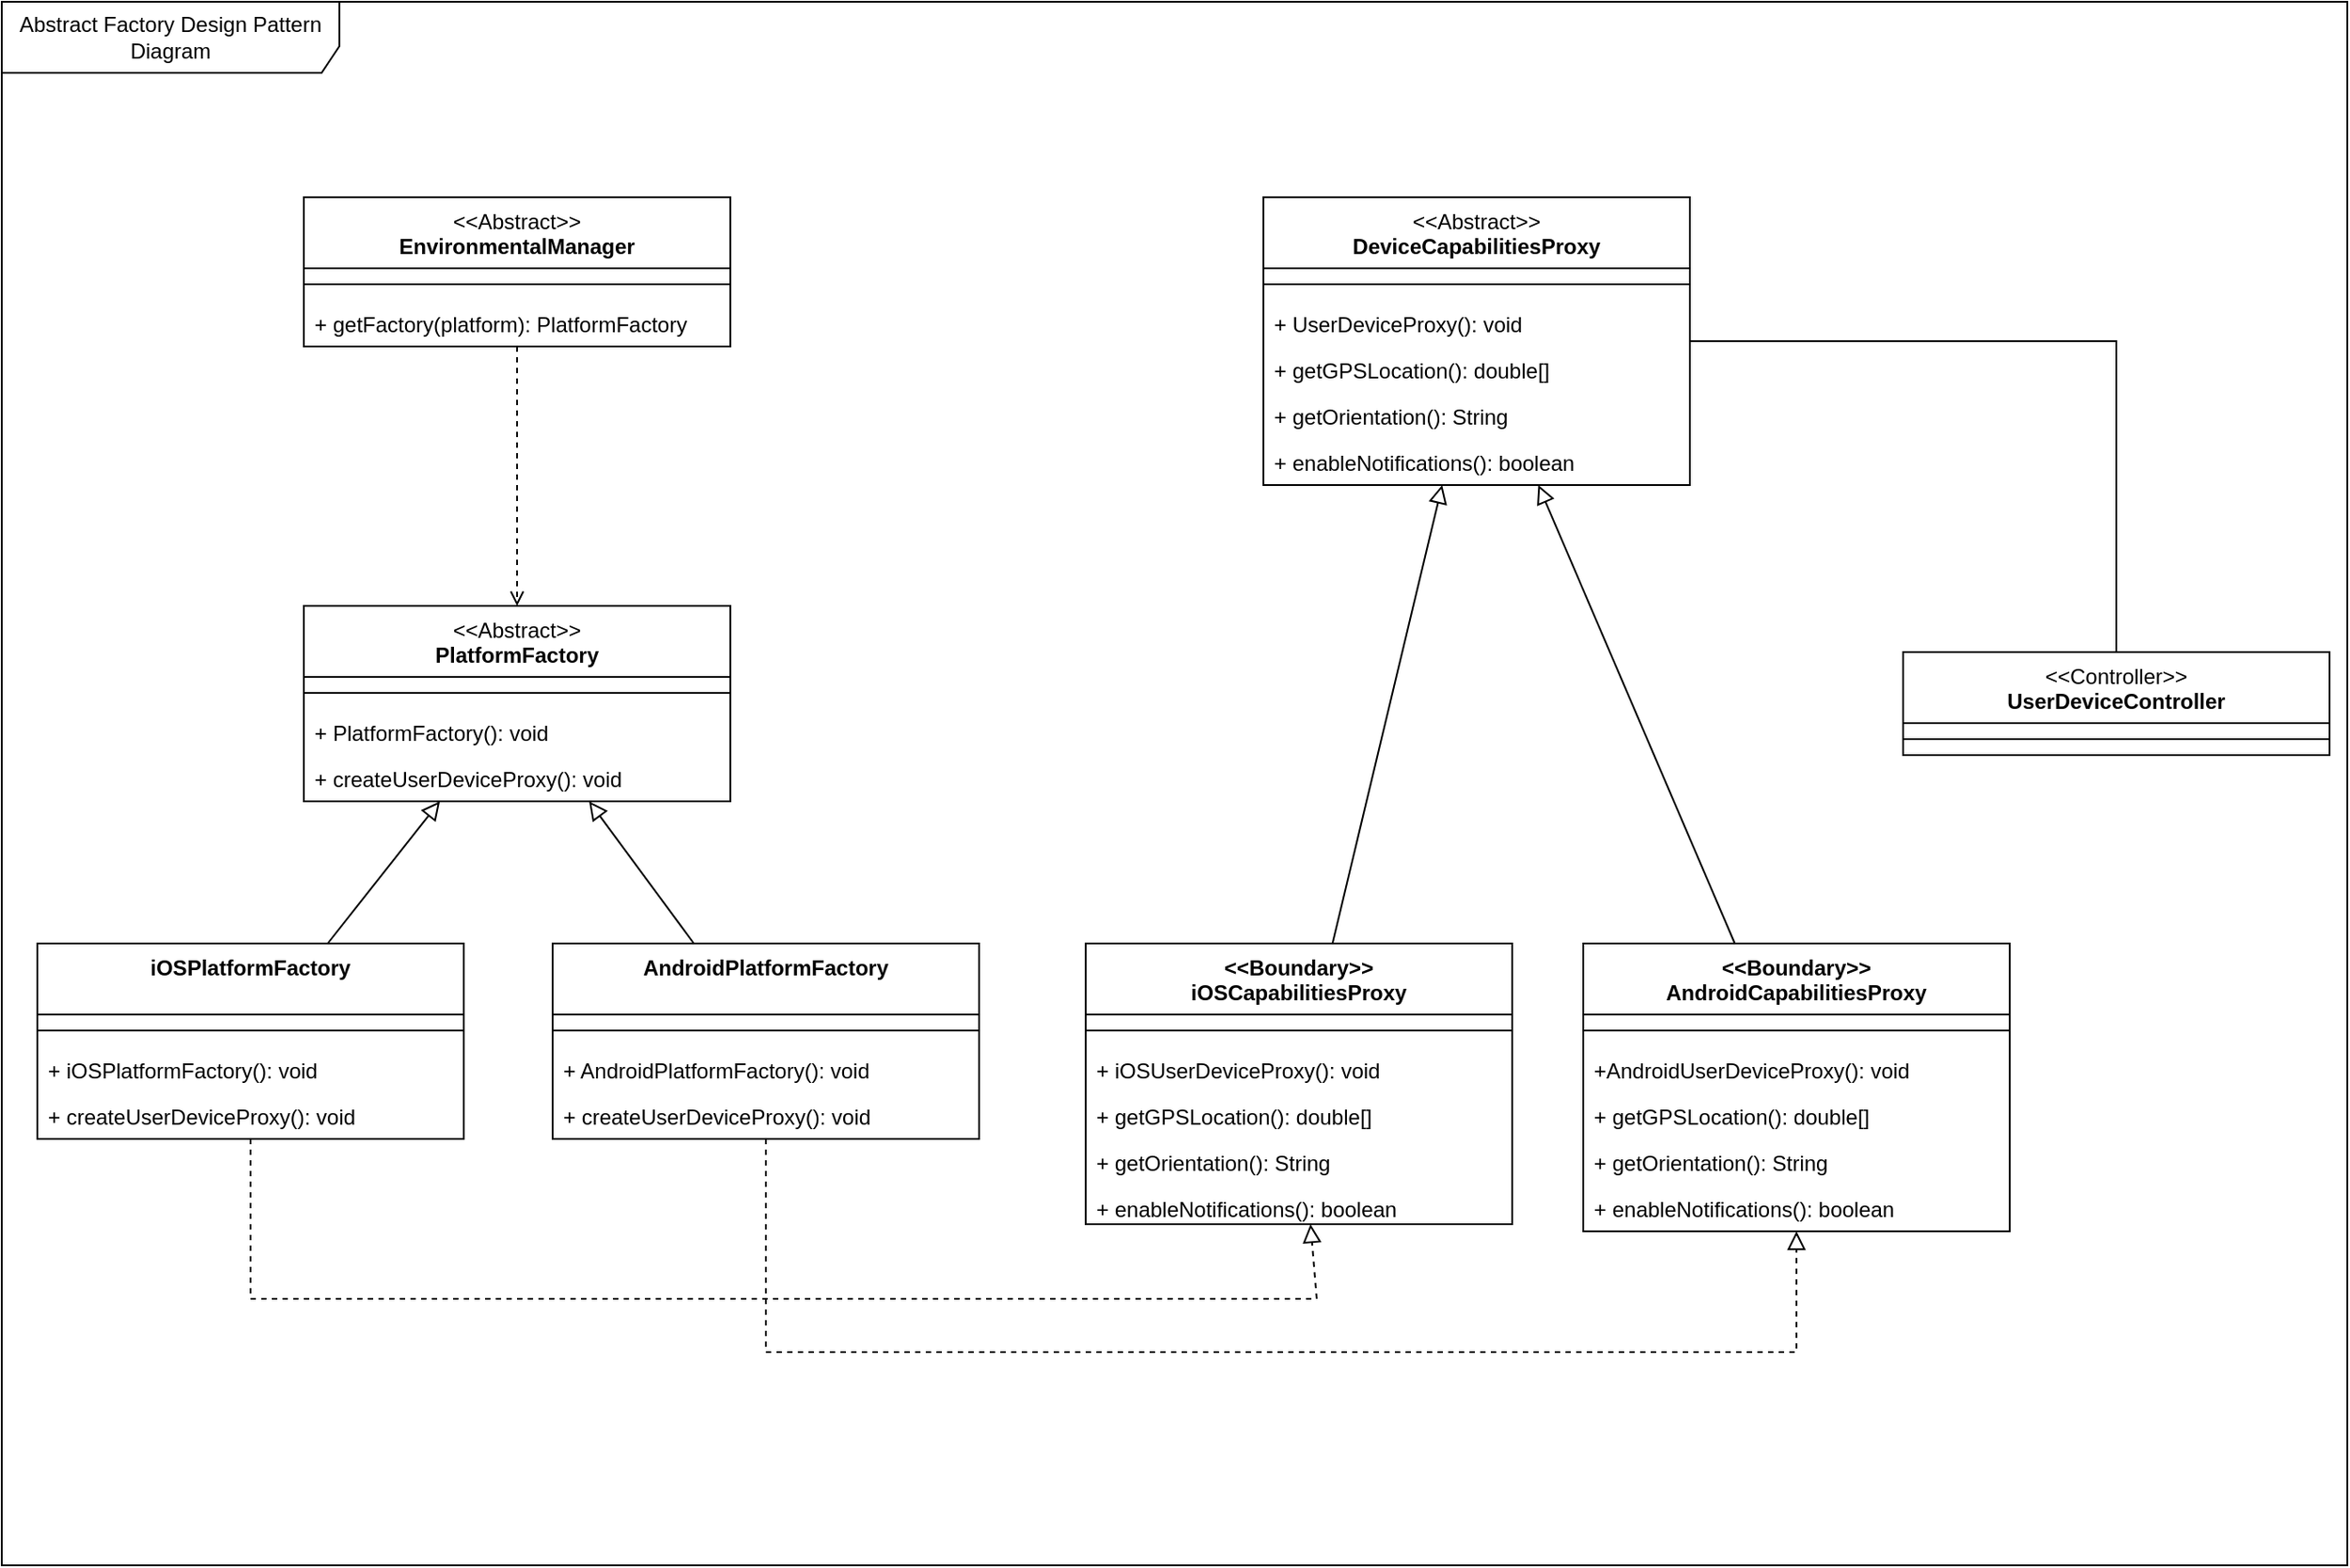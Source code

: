 <mxfile version="26.2.12">
  <diagram name="Page-1" id="kJih2EVv_8KnTAs_L_VF">
    <mxGraphModel dx="1740" dy="2045" grid="1" gridSize="10" guides="1" tooltips="1" connect="1" arrows="1" fold="1" page="1" pageScale="1" pageWidth="850" pageHeight="1100" math="0" shadow="0">
      <root>
        <mxCell id="0" />
        <mxCell id="1" parent="0" />
        <mxCell id="giSu3xgfnJtw4W87moCO-10" value="Abstract Factory Design Pattern Diagram" style="shape=umlFrame;whiteSpace=wrap;html=1;pointerEvents=0;width=190;height=40;" parent="1" vertex="1">
          <mxGeometry x="60" y="-260" width="1320" height="880" as="geometry" />
        </mxCell>
        <mxCell id="Gd0PmlU6-qrEIdLhfT8G-1" value="&lt;div&gt;&lt;span style=&quot;font-weight: normal;&quot;&gt;&amp;lt;&amp;lt;Abstract&amp;gt;&amp;gt;&lt;/span&gt;&lt;/div&gt;PlatformFactory" style="swimlane;fontStyle=1;align=center;verticalAlign=top;childLayout=stackLayout;horizontal=1;startSize=40;horizontalStack=0;resizeParent=1;resizeParentMax=0;resizeLast=0;collapsible=1;marginBottom=0;whiteSpace=wrap;html=1;" vertex="1" parent="1">
          <mxGeometry x="230" y="80" width="240" height="110" as="geometry" />
        </mxCell>
        <mxCell id="Gd0PmlU6-qrEIdLhfT8G-4" value="" style="line;strokeWidth=1;fillColor=none;align=left;verticalAlign=middle;spacingTop=-1;spacingLeft=3;spacingRight=3;rotatable=0;labelPosition=right;points=[];portConstraint=eastwest;strokeColor=inherit;" vertex="1" parent="Gd0PmlU6-qrEIdLhfT8G-1">
          <mxGeometry y="40" width="240" height="18" as="geometry" />
        </mxCell>
        <mxCell id="Gd0PmlU6-qrEIdLhfT8G-5" value="&lt;div style=&quot;text-align: center;&quot;&gt;&lt;span style=&quot;background-color: transparent; color: light-dark(rgb(0, 0, 0), rgb(255, 255, 255)); text-wrap-mode: nowrap;&quot;&gt;+ PlatformFactory(): void&lt;/span&gt;&lt;/div&gt;" style="text;strokeColor=none;fillColor=none;align=left;verticalAlign=top;spacingLeft=4;spacingRight=4;overflow=hidden;rotatable=0;points=[[0,0.5],[1,0.5]];portConstraint=eastwest;whiteSpace=wrap;html=1;" vertex="1" parent="Gd0PmlU6-qrEIdLhfT8G-1">
          <mxGeometry y="58" width="240" height="26" as="geometry" />
        </mxCell>
        <mxCell id="Gd0PmlU6-qrEIdLhfT8G-6" value="&lt;span style=&quot;text-align: center; text-wrap-mode: nowrap;&quot;&gt;+ createUserDeviceProxy(): void&lt;/span&gt;" style="text;strokeColor=none;fillColor=none;align=left;verticalAlign=top;spacingLeft=4;spacingRight=4;overflow=hidden;rotatable=0;points=[[0,0.5],[1,0.5]];portConstraint=eastwest;whiteSpace=wrap;html=1;" vertex="1" parent="Gd0PmlU6-qrEIdLhfT8G-1">
          <mxGeometry y="84" width="240" height="26" as="geometry" />
        </mxCell>
        <mxCell id="Gd0PmlU6-qrEIdLhfT8G-10" value="&lt;div&gt;&lt;span style=&quot;background-color: transparent; color: light-dark(rgb(0, 0, 0), rgb(255, 255, 255));&quot;&gt;AndroidPlatformFactory&lt;/span&gt;&lt;/div&gt;" style="swimlane;fontStyle=1;align=center;verticalAlign=top;childLayout=stackLayout;horizontal=1;startSize=40;horizontalStack=0;resizeParent=1;resizeParentMax=0;resizeLast=0;collapsible=1;marginBottom=0;whiteSpace=wrap;html=1;" vertex="1" parent="1">
          <mxGeometry x="370" y="270" width="240" height="110" as="geometry" />
        </mxCell>
        <mxCell id="Gd0PmlU6-qrEIdLhfT8G-13" value="" style="line;strokeWidth=1;fillColor=none;align=left;verticalAlign=middle;spacingTop=-1;spacingLeft=3;spacingRight=3;rotatable=0;labelPosition=right;points=[];portConstraint=eastwest;strokeColor=inherit;" vertex="1" parent="Gd0PmlU6-qrEIdLhfT8G-10">
          <mxGeometry y="40" width="240" height="18" as="geometry" />
        </mxCell>
        <mxCell id="Gd0PmlU6-qrEIdLhfT8G-14" value="&lt;div style=&quot;text-align: center;&quot;&gt;&lt;span style=&quot;background-color: transparent; color: light-dark(rgb(0, 0, 0), rgb(255, 255, 255)); text-wrap-mode: nowrap;&quot;&gt;+ AndroidPlatformFactory(): void&lt;/span&gt;&lt;/div&gt;" style="text;strokeColor=none;fillColor=none;align=left;verticalAlign=top;spacingLeft=4;spacingRight=4;overflow=hidden;rotatable=0;points=[[0,0.5],[1,0.5]];portConstraint=eastwest;whiteSpace=wrap;html=1;" vertex="1" parent="Gd0PmlU6-qrEIdLhfT8G-10">
          <mxGeometry y="58" width="240" height="26" as="geometry" />
        </mxCell>
        <mxCell id="Gd0PmlU6-qrEIdLhfT8G-15" value="&lt;div style=&quot;text-align: center;&quot;&gt;&lt;span style=&quot;background-color: transparent; color: light-dark(rgb(0, 0, 0), rgb(255, 255, 255)); text-wrap-mode: nowrap;&quot;&gt;+ createUserDeviceProxy(): void&lt;/span&gt;&lt;/div&gt;" style="text;strokeColor=none;fillColor=none;align=left;verticalAlign=top;spacingLeft=4;spacingRight=4;overflow=hidden;rotatable=0;points=[[0,0.5],[1,0.5]];portConstraint=eastwest;whiteSpace=wrap;html=1;" vertex="1" parent="Gd0PmlU6-qrEIdLhfT8G-10">
          <mxGeometry y="84" width="240" height="26" as="geometry" />
        </mxCell>
        <mxCell id="Gd0PmlU6-qrEIdLhfT8G-19" value="&lt;div&gt;&lt;span style=&quot;background-color: transparent; color: light-dark(rgb(0, 0, 0), rgb(255, 255, 255));&quot;&gt;iOSPlatformFactory&lt;/span&gt;&lt;/div&gt;" style="swimlane;fontStyle=1;align=center;verticalAlign=top;childLayout=stackLayout;horizontal=1;startSize=40;horizontalStack=0;resizeParent=1;resizeParentMax=0;resizeLast=0;collapsible=1;marginBottom=0;whiteSpace=wrap;html=1;" vertex="1" parent="1">
          <mxGeometry x="80" y="270" width="240" height="110" as="geometry" />
        </mxCell>
        <mxCell id="Gd0PmlU6-qrEIdLhfT8G-20" value="" style="line;strokeWidth=1;fillColor=none;align=left;verticalAlign=middle;spacingTop=-1;spacingLeft=3;spacingRight=3;rotatable=0;labelPosition=right;points=[];portConstraint=eastwest;strokeColor=inherit;" vertex="1" parent="Gd0PmlU6-qrEIdLhfT8G-19">
          <mxGeometry y="40" width="240" height="18" as="geometry" />
        </mxCell>
        <mxCell id="Gd0PmlU6-qrEIdLhfT8G-21" value="&lt;div style=&quot;text-align: center;&quot;&gt;&lt;span style=&quot;background-color: transparent; color: light-dark(rgb(0, 0, 0), rgb(255, 255, 255)); text-wrap-mode: nowrap;&quot;&gt;+ iOSPlatformFactory(): void&lt;/span&gt;&lt;/div&gt;" style="text;strokeColor=none;fillColor=none;align=left;verticalAlign=top;spacingLeft=4;spacingRight=4;overflow=hidden;rotatable=0;points=[[0,0.5],[1,0.5]];portConstraint=eastwest;whiteSpace=wrap;html=1;" vertex="1" parent="Gd0PmlU6-qrEIdLhfT8G-19">
          <mxGeometry y="58" width="240" height="26" as="geometry" />
        </mxCell>
        <mxCell id="Gd0PmlU6-qrEIdLhfT8G-22" value="&lt;div style=&quot;text-align: center;&quot;&gt;&lt;span style=&quot;background-color: transparent; color: light-dark(rgb(0, 0, 0), rgb(255, 255, 255)); text-wrap-mode: nowrap;&quot;&gt;+ createUserDeviceProxy(): void&lt;/span&gt;&lt;/div&gt;" style="text;strokeColor=none;fillColor=none;align=left;verticalAlign=top;spacingLeft=4;spacingRight=4;overflow=hidden;rotatable=0;points=[[0,0.5],[1,0.5]];portConstraint=eastwest;whiteSpace=wrap;html=1;" vertex="1" parent="Gd0PmlU6-qrEIdLhfT8G-19">
          <mxGeometry y="84" width="240" height="26" as="geometry" />
        </mxCell>
        <mxCell id="Gd0PmlU6-qrEIdLhfT8G-23" value="&lt;div&gt;&lt;span style=&quot;font-weight: normal;&quot;&gt;&amp;lt;&amp;lt;Abstract&amp;gt;&amp;gt;&lt;/span&gt;&lt;/div&gt;DeviceCapabilitiesProxy" style="swimlane;fontStyle=1;align=center;verticalAlign=top;childLayout=stackLayout;horizontal=1;startSize=40;horizontalStack=0;resizeParent=1;resizeParentMax=0;resizeLast=0;collapsible=1;marginBottom=0;whiteSpace=wrap;html=1;" vertex="1" parent="1">
          <mxGeometry x="770" y="-150" width="240" height="162" as="geometry" />
        </mxCell>
        <mxCell id="Gd0PmlU6-qrEIdLhfT8G-24" value="" style="line;strokeWidth=1;fillColor=none;align=left;verticalAlign=middle;spacingTop=-1;spacingLeft=3;spacingRight=3;rotatable=0;labelPosition=right;points=[];portConstraint=eastwest;strokeColor=inherit;" vertex="1" parent="Gd0PmlU6-qrEIdLhfT8G-23">
          <mxGeometry y="40" width="240" height="18" as="geometry" />
        </mxCell>
        <mxCell id="Gd0PmlU6-qrEIdLhfT8G-40" value="&lt;div style=&quot;text-align: center;&quot;&gt;&lt;span style=&quot;background-color: transparent; color: light-dark(rgb(0, 0, 0), rgb(255, 255, 255)); text-wrap-mode: nowrap;&quot;&gt;+ UserDeviceProxy(): void&lt;/span&gt;&lt;/div&gt;" style="text;strokeColor=none;fillColor=none;align=left;verticalAlign=top;spacingLeft=4;spacingRight=4;overflow=hidden;rotatable=0;points=[[0,0.5],[1,0.5]];portConstraint=eastwest;whiteSpace=wrap;html=1;" vertex="1" parent="Gd0PmlU6-qrEIdLhfT8G-23">
          <mxGeometry y="58" width="240" height="26" as="geometry" />
        </mxCell>
        <mxCell id="Gd0PmlU6-qrEIdLhfT8G-41" value="&lt;div style=&quot;text-align: center;&quot;&gt;&lt;span style=&quot;color: light-dark(rgb(0, 0, 0), rgb(255, 255, 255)); text-wrap-mode: nowrap; background-color: transparent;&quot;&gt;+&amp;nbsp;&lt;/span&gt;&lt;span style=&quot;text-wrap-mode: nowrap;&quot;&gt;getGPSLocation&lt;/span&gt;&lt;span style=&quot;color: light-dark(rgb(0, 0, 0), rgb(255, 255, 255)); text-wrap-mode: nowrap; background-color: transparent;&quot;&gt;(): double[]&lt;/span&gt;&lt;/div&gt;" style="text;strokeColor=none;fillColor=none;align=left;verticalAlign=top;spacingLeft=4;spacingRight=4;overflow=hidden;rotatable=0;points=[[0,0.5],[1,0.5]];portConstraint=eastwest;whiteSpace=wrap;html=1;" vertex="1" parent="Gd0PmlU6-qrEIdLhfT8G-23">
          <mxGeometry y="84" width="240" height="26" as="geometry" />
        </mxCell>
        <mxCell id="Gd0PmlU6-qrEIdLhfT8G-62" value="&lt;div style=&quot;text-align: center;&quot;&gt;&lt;span style=&quot;text-wrap-mode: nowrap;&quot;&gt;+ getOrientation(): String&lt;/span&gt;&lt;/div&gt;" style="text;strokeColor=none;fillColor=none;align=left;verticalAlign=top;spacingLeft=4;spacingRight=4;overflow=hidden;rotatable=0;points=[[0,0.5],[1,0.5]];portConstraint=eastwest;whiteSpace=wrap;html=1;" vertex="1" parent="Gd0PmlU6-qrEIdLhfT8G-23">
          <mxGeometry y="110" width="240" height="26" as="geometry" />
        </mxCell>
        <mxCell id="Gd0PmlU6-qrEIdLhfT8G-66" value="&lt;div style=&quot;text-align: center;&quot;&gt;&lt;span style=&quot;text-wrap-mode: nowrap;&quot;&gt;+ enableNotifications(): boolean&lt;/span&gt;&lt;/div&gt;" style="text;strokeColor=none;fillColor=none;align=left;verticalAlign=top;spacingLeft=4;spacingRight=4;overflow=hidden;rotatable=0;points=[[0,0.5],[1,0.5]];portConstraint=eastwest;whiteSpace=wrap;html=1;" vertex="1" parent="Gd0PmlU6-qrEIdLhfT8G-23">
          <mxGeometry y="136" width="240" height="26" as="geometry" />
        </mxCell>
        <mxCell id="Gd0PmlU6-qrEIdLhfT8G-31" value="&lt;div&gt;&lt;div&gt;&amp;lt;&amp;lt;Boundary&amp;gt;&amp;gt;&lt;/div&gt;&lt;/div&gt;&lt;div&gt;AndroidCapabilitiesProxy&lt;div&gt;&lt;br&gt;&lt;/div&gt;&lt;/div&gt;" style="swimlane;fontStyle=1;align=center;verticalAlign=top;childLayout=stackLayout;horizontal=1;startSize=40;horizontalStack=0;resizeParent=1;resizeParentMax=0;resizeLast=0;collapsible=1;marginBottom=0;whiteSpace=wrap;html=1;" vertex="1" parent="1">
          <mxGeometry x="950" y="270" width="240" height="162" as="geometry" />
        </mxCell>
        <mxCell id="Gd0PmlU6-qrEIdLhfT8G-32" value="" style="line;strokeWidth=1;fillColor=none;align=left;verticalAlign=middle;spacingTop=-1;spacingLeft=3;spacingRight=3;rotatable=0;labelPosition=right;points=[];portConstraint=eastwest;strokeColor=inherit;" vertex="1" parent="Gd0PmlU6-qrEIdLhfT8G-31">
          <mxGeometry y="40" width="240" height="18" as="geometry" />
        </mxCell>
        <mxCell id="Gd0PmlU6-qrEIdLhfT8G-33" value="&lt;div style=&quot;text-align: center;&quot;&gt;&lt;span style=&quot;background-color: transparent; color: light-dark(rgb(0, 0, 0), rgb(255, 255, 255)); text-wrap-mode: nowrap;&quot;&gt;+AndroidUserDeviceProxy(): void&lt;/span&gt;&lt;/div&gt;" style="text;strokeColor=none;fillColor=none;align=left;verticalAlign=top;spacingLeft=4;spacingRight=4;overflow=hidden;rotatable=0;points=[[0,0.5],[1,0.5]];portConstraint=eastwest;whiteSpace=wrap;html=1;" vertex="1" parent="Gd0PmlU6-qrEIdLhfT8G-31">
          <mxGeometry y="58" width="240" height="26" as="geometry" />
        </mxCell>
        <mxCell id="Gd0PmlU6-qrEIdLhfT8G-34" value="&lt;div style=&quot;text-align: center;&quot;&gt;&lt;span style=&quot;background-color: transparent; color: light-dark(rgb(0, 0, 0), rgb(255, 255, 255)); text-wrap-mode: nowrap;&quot;&gt;+&amp;nbsp;&lt;/span&gt;&lt;span style=&quot;text-wrap-mode: nowrap;&quot;&gt;getGPSLocation&lt;/span&gt;&lt;span style=&quot;background-color: transparent; color: light-dark(rgb(0, 0, 0), rgb(255, 255, 255)); text-wrap-mode: nowrap;&quot;&gt;(): double[]&lt;/span&gt;&lt;/div&gt;" style="text;strokeColor=none;fillColor=none;align=left;verticalAlign=top;spacingLeft=4;spacingRight=4;overflow=hidden;rotatable=0;points=[[0,0.5],[1,0.5]];portConstraint=eastwest;whiteSpace=wrap;html=1;" vertex="1" parent="Gd0PmlU6-qrEIdLhfT8G-31">
          <mxGeometry y="84" width="240" height="26" as="geometry" />
        </mxCell>
        <mxCell id="Gd0PmlU6-qrEIdLhfT8G-61" value="&lt;div style=&quot;text-align: center;&quot;&gt;&lt;span style=&quot;text-wrap-mode: nowrap;&quot;&gt;+ getOrientation(): String&lt;/span&gt;&lt;/div&gt;" style="text;strokeColor=none;fillColor=none;align=left;verticalAlign=top;spacingLeft=4;spacingRight=4;overflow=hidden;rotatable=0;points=[[0,0.5],[1,0.5]];portConstraint=eastwest;whiteSpace=wrap;html=1;" vertex="1" parent="Gd0PmlU6-qrEIdLhfT8G-31">
          <mxGeometry y="110" width="240" height="26" as="geometry" />
        </mxCell>
        <mxCell id="Gd0PmlU6-qrEIdLhfT8G-65" value="&lt;div style=&quot;text-align: center;&quot;&gt;&lt;span style=&quot;text-wrap-mode: nowrap;&quot;&gt;+ enableNotifications(): boolean&lt;/span&gt;&lt;/div&gt;" style="text;strokeColor=none;fillColor=none;align=left;verticalAlign=top;spacingLeft=4;spacingRight=4;overflow=hidden;rotatable=0;points=[[0,0.5],[1,0.5]];portConstraint=eastwest;whiteSpace=wrap;html=1;" vertex="1" parent="Gd0PmlU6-qrEIdLhfT8G-31">
          <mxGeometry y="136" width="240" height="26" as="geometry" />
        </mxCell>
        <mxCell id="Gd0PmlU6-qrEIdLhfT8G-36" value="&lt;div&gt;&lt;div&gt;&amp;lt;&amp;lt;Boundary&amp;gt;&amp;gt;&lt;/div&gt;&lt;/div&gt;iOSCapabilitiesProxy&lt;div&gt;&lt;br&gt;&lt;/div&gt;" style="swimlane;fontStyle=1;align=center;verticalAlign=top;childLayout=stackLayout;horizontal=1;startSize=40;horizontalStack=0;resizeParent=1;resizeParentMax=0;resizeLast=0;collapsible=1;marginBottom=0;whiteSpace=wrap;html=1;" vertex="1" parent="1">
          <mxGeometry x="670" y="270" width="240" height="158" as="geometry" />
        </mxCell>
        <mxCell id="Gd0PmlU6-qrEIdLhfT8G-37" value="" style="line;strokeWidth=1;fillColor=none;align=left;verticalAlign=middle;spacingTop=-1;spacingLeft=3;spacingRight=3;rotatable=0;labelPosition=right;points=[];portConstraint=eastwest;strokeColor=inherit;" vertex="1" parent="Gd0PmlU6-qrEIdLhfT8G-36">
          <mxGeometry y="40" width="240" height="18" as="geometry" />
        </mxCell>
        <mxCell id="Gd0PmlU6-qrEIdLhfT8G-38" value="&lt;div style=&quot;text-align: center;&quot;&gt;&lt;span style=&quot;background-color: transparent; color: light-dark(rgb(0, 0, 0), rgb(255, 255, 255)); text-wrap-mode: nowrap;&quot;&gt;+ iOSUserDeviceProxy(): void&lt;/span&gt;&lt;/div&gt;" style="text;strokeColor=none;fillColor=none;align=left;verticalAlign=top;spacingLeft=4;spacingRight=4;overflow=hidden;rotatable=0;points=[[0,0.5],[1,0.5]];portConstraint=eastwest;whiteSpace=wrap;html=1;" vertex="1" parent="Gd0PmlU6-qrEIdLhfT8G-36">
          <mxGeometry y="58" width="240" height="26" as="geometry" />
        </mxCell>
        <mxCell id="Gd0PmlU6-qrEIdLhfT8G-39" value="&lt;div style=&quot;text-align: center;&quot;&gt;&lt;span style=&quot;color: light-dark(rgb(0, 0, 0), rgb(255, 255, 255)); text-wrap-mode: nowrap; background-color: transparent;&quot;&gt;+&amp;nbsp;&lt;/span&gt;&lt;span style=&quot;text-wrap-mode: nowrap;&quot;&gt;getGPSLocation&lt;/span&gt;&lt;span style=&quot;color: light-dark(rgb(0, 0, 0), rgb(255, 255, 255)); text-wrap-mode: nowrap; background-color: transparent;&quot;&gt;(): double[]&lt;/span&gt;&lt;/div&gt;" style="text;strokeColor=none;fillColor=none;align=left;verticalAlign=top;spacingLeft=4;spacingRight=4;overflow=hidden;rotatable=0;points=[[0,0.5],[1,0.5]];portConstraint=eastwest;whiteSpace=wrap;html=1;" vertex="1" parent="Gd0PmlU6-qrEIdLhfT8G-36">
          <mxGeometry y="84" width="240" height="26" as="geometry" />
        </mxCell>
        <mxCell id="Gd0PmlU6-qrEIdLhfT8G-60" value="&lt;div style=&quot;text-align: center;&quot;&gt;&lt;span style=&quot;text-wrap-mode: nowrap;&quot;&gt;+ getOrientation(): String&lt;/span&gt;&lt;/div&gt;" style="text;strokeColor=none;fillColor=none;align=left;verticalAlign=top;spacingLeft=4;spacingRight=4;overflow=hidden;rotatable=0;points=[[0,0.5],[1,0.5]];portConstraint=eastwest;whiteSpace=wrap;html=1;" vertex="1" parent="Gd0PmlU6-qrEIdLhfT8G-36">
          <mxGeometry y="110" width="240" height="26" as="geometry" />
        </mxCell>
        <mxCell id="Gd0PmlU6-qrEIdLhfT8G-64" value="&lt;div style=&quot;text-align: center;&quot;&gt;&lt;span style=&quot;text-wrap-mode: nowrap;&quot;&gt;+ enableNotifications(): boolean&lt;/span&gt;&lt;/div&gt;" style="text;strokeColor=none;fillColor=none;align=left;verticalAlign=top;spacingLeft=4;spacingRight=4;overflow=hidden;rotatable=0;points=[[0,0.5],[1,0.5]];portConstraint=eastwest;whiteSpace=wrap;html=1;" vertex="1" parent="Gd0PmlU6-qrEIdLhfT8G-36">
          <mxGeometry y="136" width="240" height="22" as="geometry" />
        </mxCell>
        <mxCell id="Gd0PmlU6-qrEIdLhfT8G-42" value="&lt;div&gt;&lt;span style=&quot;font-weight: normal;&quot;&gt;&amp;lt;&amp;lt;Controller&amp;gt;&amp;gt;&lt;/span&gt;&lt;/div&gt;UserDeviceController" style="swimlane;fontStyle=1;align=center;verticalAlign=top;childLayout=stackLayout;horizontal=1;startSize=40;horizontalStack=0;resizeParent=1;resizeParentMax=0;resizeLast=0;collapsible=1;marginBottom=0;whiteSpace=wrap;html=1;" vertex="1" parent="1">
          <mxGeometry x="1130" y="106" width="240" height="58" as="geometry" />
        </mxCell>
        <mxCell id="Gd0PmlU6-qrEIdLhfT8G-43" value="" style="line;strokeWidth=1;fillColor=none;align=left;verticalAlign=middle;spacingTop=-1;spacingLeft=3;spacingRight=3;rotatable=0;labelPosition=right;points=[];portConstraint=eastwest;strokeColor=inherit;" vertex="1" parent="Gd0PmlU6-qrEIdLhfT8G-42">
          <mxGeometry y="40" width="240" height="18" as="geometry" />
        </mxCell>
        <mxCell id="Gd0PmlU6-qrEIdLhfT8G-46" value="" style="endArrow=block;html=1;rounded=0;align=center;verticalAlign=bottom;endFill=0;labelBackgroundColor=none;endSize=8;" edge="1" parent="1" source="Gd0PmlU6-qrEIdLhfT8G-19" target="Gd0PmlU6-qrEIdLhfT8G-1">
          <mxGeometry x="-0.758" y="65" relative="1" as="geometry">
            <mxPoint x="590" y="280" as="sourcePoint" />
            <mxPoint x="750" y="280" as="targetPoint" />
            <mxPoint as="offset" />
          </mxGeometry>
        </mxCell>
        <mxCell id="Gd0PmlU6-qrEIdLhfT8G-48" value="" style="endArrow=block;html=1;rounded=0;align=center;verticalAlign=bottom;endFill=0;labelBackgroundColor=none;endSize=8;" edge="1" parent="1" source="Gd0PmlU6-qrEIdLhfT8G-10" target="Gd0PmlU6-qrEIdLhfT8G-1">
          <mxGeometry x="-0.758" y="65" relative="1" as="geometry">
            <mxPoint x="253" y="280" as="sourcePoint" />
            <mxPoint x="317" y="200" as="targetPoint" />
            <mxPoint as="offset" />
          </mxGeometry>
        </mxCell>
        <mxCell id="Gd0PmlU6-qrEIdLhfT8G-49" value="" style="endArrow=block;html=1;rounded=0;align=center;verticalAlign=bottom;endFill=0;labelBackgroundColor=none;endSize=8;" edge="1" parent="1" source="Gd0PmlU6-qrEIdLhfT8G-36" target="Gd0PmlU6-qrEIdLhfT8G-23">
          <mxGeometry x="-0.758" y="65" relative="1" as="geometry">
            <mxPoint x="263" y="290" as="sourcePoint" />
            <mxPoint x="327" y="210" as="targetPoint" />
            <mxPoint as="offset" />
          </mxGeometry>
        </mxCell>
        <mxCell id="Gd0PmlU6-qrEIdLhfT8G-50" value="" style="endArrow=block;html=1;rounded=0;align=center;verticalAlign=bottom;endFill=0;labelBackgroundColor=none;endSize=8;" edge="1" parent="1" source="Gd0PmlU6-qrEIdLhfT8G-31" target="Gd0PmlU6-qrEIdLhfT8G-23">
          <mxGeometry x="-0.758" y="65" relative="1" as="geometry">
            <mxPoint x="273" y="300" as="sourcePoint" />
            <mxPoint x="337" y="220" as="targetPoint" />
            <mxPoint as="offset" />
          </mxGeometry>
        </mxCell>
        <mxCell id="Gd0PmlU6-qrEIdLhfT8G-51" value="" style="endArrow=block;startArrow=none;endFill=0;startFill=0;endSize=8;html=1;verticalAlign=bottom;dashed=1;labelBackgroundColor=none;rounded=0;" edge="1" parent="1" source="Gd0PmlU6-qrEIdLhfT8G-19" target="Gd0PmlU6-qrEIdLhfT8G-36">
          <mxGeometry width="160" relative="1" as="geometry">
            <mxPoint x="770" y="260" as="sourcePoint" />
            <mxPoint x="930" y="260" as="targetPoint" />
            <Array as="points">
              <mxPoint x="200" y="470" />
              <mxPoint x="490" y="470" />
              <mxPoint x="800" y="470" />
            </Array>
          </mxGeometry>
        </mxCell>
        <mxCell id="Gd0PmlU6-qrEIdLhfT8G-53" value="" style="endArrow=block;startArrow=none;endFill=0;startFill=0;endSize=8;html=1;verticalAlign=bottom;dashed=1;labelBackgroundColor=none;rounded=0;" edge="1" parent="1" source="Gd0PmlU6-qrEIdLhfT8G-10" target="Gd0PmlU6-qrEIdLhfT8G-31">
          <mxGeometry width="160" relative="1" as="geometry">
            <mxPoint x="470" y="380" as="sourcePoint" />
            <mxPoint x="1070" y="380" as="targetPoint" />
            <Array as="points">
              <mxPoint x="490" y="500" />
              <mxPoint x="760" y="500" />
              <mxPoint x="1070" y="500" />
            </Array>
          </mxGeometry>
        </mxCell>
        <mxCell id="Gd0PmlU6-qrEIdLhfT8G-55" value="" style="endArrow=none;html=1;edgeStyle=orthogonalEdgeStyle;rounded=0;" edge="1" parent="1" source="Gd0PmlU6-qrEIdLhfT8G-23" target="Gd0PmlU6-qrEIdLhfT8G-42">
          <mxGeometry relative="1" as="geometry">
            <mxPoint x="720" y="280" as="sourcePoint" />
            <mxPoint x="880" y="280" as="targetPoint" />
          </mxGeometry>
        </mxCell>
        <mxCell id="Gd0PmlU6-qrEIdLhfT8G-67" value="&lt;div&gt;&lt;span style=&quot;font-weight: normal;&quot;&gt;&amp;lt;&amp;lt;Abstract&amp;gt;&amp;gt;&lt;/span&gt;&lt;/div&gt;EnvironmentalManager" style="swimlane;fontStyle=1;align=center;verticalAlign=top;childLayout=stackLayout;horizontal=1;startSize=40;horizontalStack=0;resizeParent=1;resizeParentMax=0;resizeLast=0;collapsible=1;marginBottom=0;whiteSpace=wrap;html=1;" vertex="1" parent="1">
          <mxGeometry x="230" y="-150" width="240" height="84" as="geometry" />
        </mxCell>
        <mxCell id="Gd0PmlU6-qrEIdLhfT8G-68" value="" style="line;strokeWidth=1;fillColor=none;align=left;verticalAlign=middle;spacingTop=-1;spacingLeft=3;spacingRight=3;rotatable=0;labelPosition=right;points=[];portConstraint=eastwest;strokeColor=inherit;" vertex="1" parent="Gd0PmlU6-qrEIdLhfT8G-67">
          <mxGeometry y="40" width="240" height="18" as="geometry" />
        </mxCell>
        <mxCell id="Gd0PmlU6-qrEIdLhfT8G-69" value="&lt;div style=&quot;text-align: center;&quot;&gt;&lt;span style=&quot;background-color: transparent; color: light-dark(rgb(0, 0, 0), rgb(255, 255, 255)); text-wrap-mode: nowrap;&quot;&gt;+ getFactory(platform): PlatformFactory&lt;/span&gt;&lt;/div&gt;" style="text;strokeColor=none;fillColor=none;align=left;verticalAlign=top;spacingLeft=4;spacingRight=4;overflow=hidden;rotatable=0;points=[[0,0.5],[1,0.5]];portConstraint=eastwest;whiteSpace=wrap;html=1;" vertex="1" parent="Gd0PmlU6-qrEIdLhfT8G-67">
          <mxGeometry y="58" width="240" height="26" as="geometry" />
        </mxCell>
        <mxCell id="Gd0PmlU6-qrEIdLhfT8G-71" value="" style="endArrow=open;html=1;rounded=0;align=center;verticalAlign=bottom;dashed=1;endFill=0;labelBackgroundColor=none;" edge="1" parent="1" source="Gd0PmlU6-qrEIdLhfT8G-67" target="Gd0PmlU6-qrEIdLhfT8G-1">
          <mxGeometry x="-0.096" y="60" relative="1" as="geometry">
            <mxPoint x="310" y="20" as="sourcePoint" />
            <mxPoint x="470" y="20" as="targetPoint" />
            <mxPoint as="offset" />
          </mxGeometry>
        </mxCell>
      </root>
    </mxGraphModel>
  </diagram>
</mxfile>
